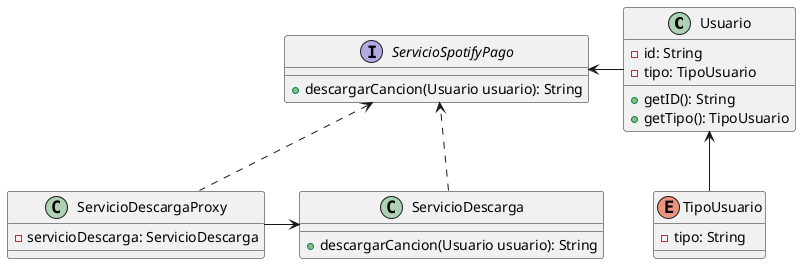 @startuml
'https://plantuml.com/sequence-diagram

class Usuario{
-id: String
-tipo: TipoUsuario

+getID(): String
+getTipo(): TipoUsuario
}

TipoUsuario -u-> Usuario

enum TipoUsuario{
-tipo: String
}

Usuario -l-> ServicioSpotifyPago

interface ServicioSpotifyPago{
+descargarCancion(Usuario usuario): String
}

ServicioDescargaProxy .u.> ServicioSpotifyPago

class ServicioDescargaProxy{
-servicioDescarga: ServicioDescarga

}

ServicioDescargaProxy -r-> ServicioDescarga

ServicioDescarga ..> ServicioSpotifyPago

class ServicioDescarga{
+descargarCancion(Usuario usuario): String
}


@enduml
